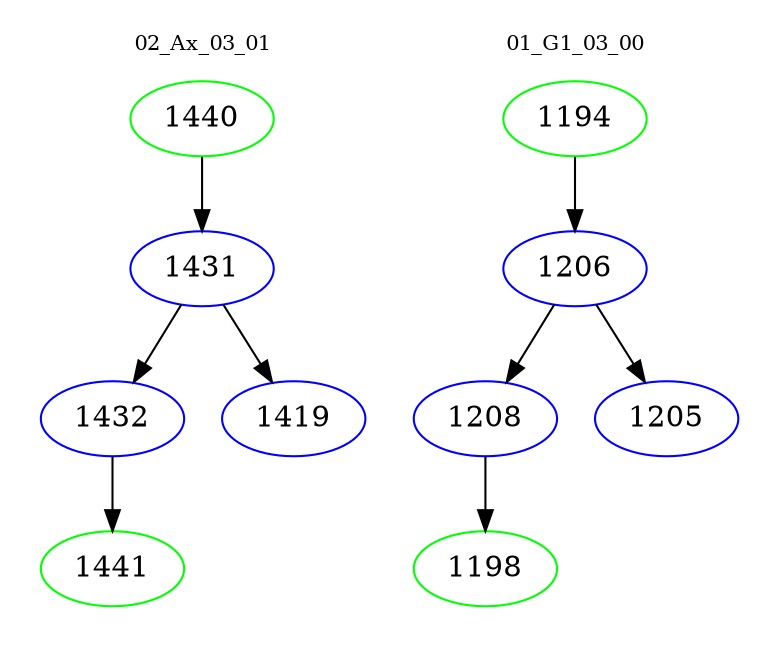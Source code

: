 digraph{
subgraph cluster_0 {
color = white
label = "02_Ax_03_01";
fontsize=10;
T0_1440 [label="1440", color="green"]
T0_1440 -> T0_1431 [color="black"]
T0_1431 [label="1431", color="blue"]
T0_1431 -> T0_1432 [color="black"]
T0_1432 [label="1432", color="blue"]
T0_1432 -> T0_1441 [color="black"]
T0_1441 [label="1441", color="green"]
T0_1431 -> T0_1419 [color="black"]
T0_1419 [label="1419", color="blue"]
}
subgraph cluster_1 {
color = white
label = "01_G1_03_00";
fontsize=10;
T1_1194 [label="1194", color="green"]
T1_1194 -> T1_1206 [color="black"]
T1_1206 [label="1206", color="blue"]
T1_1206 -> T1_1208 [color="black"]
T1_1208 [label="1208", color="blue"]
T1_1208 -> T1_1198 [color="black"]
T1_1198 [label="1198", color="green"]
T1_1206 -> T1_1205 [color="black"]
T1_1205 [label="1205", color="blue"]
}
}
